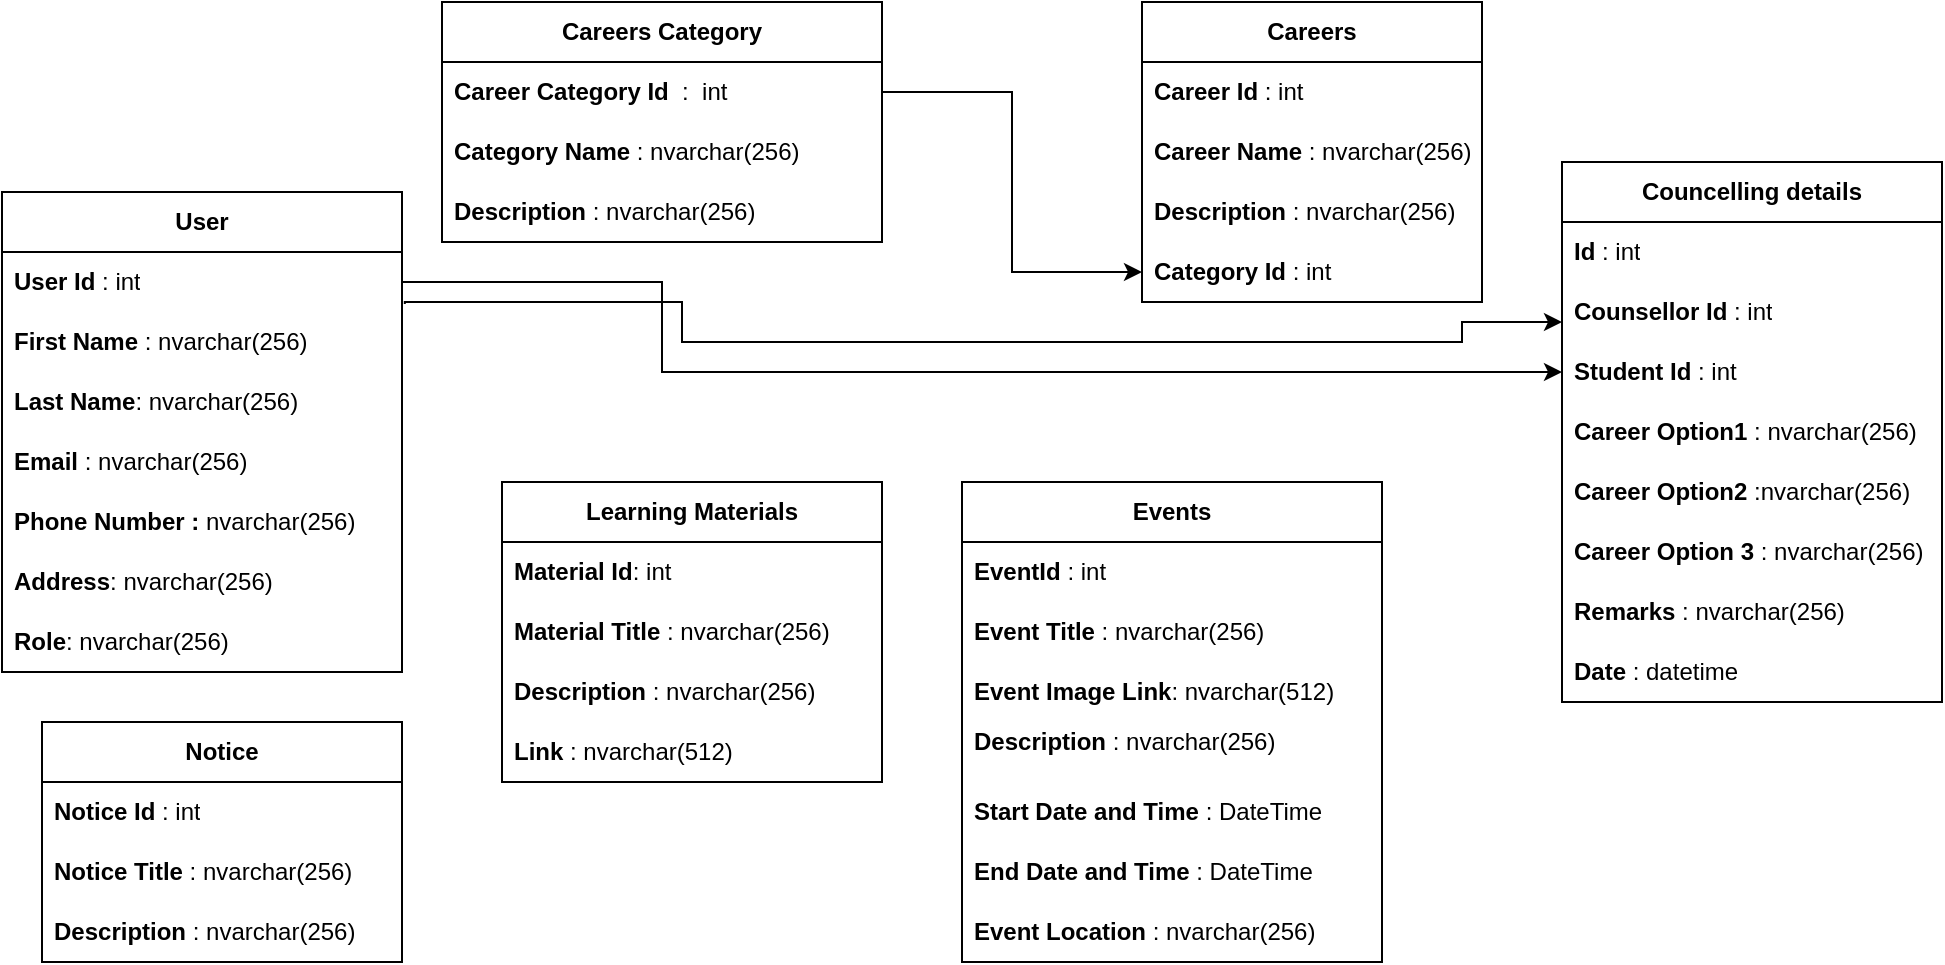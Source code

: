 <mxfile version="21.7.0" type="github">
  <diagram name="Page-1" id="fqf2jRWZV2c5N1RpfVEU">
    <mxGraphModel dx="1730" dy="1570" grid="1" gridSize="10" guides="1" tooltips="1" connect="1" arrows="1" fold="1" page="1" pageScale="1" pageWidth="850" pageHeight="1100" math="0" shadow="0">
      <root>
        <mxCell id="0" />
        <mxCell id="1" parent="0" />
        <mxCell id="t2b4eW3oHFgOlCP7-lKc-1" value="&lt;b&gt;User&lt;/b&gt;" style="swimlane;fontStyle=0;childLayout=stackLayout;horizontal=1;startSize=30;horizontalStack=0;resizeParent=1;resizeParentMax=0;resizeLast=0;collapsible=1;marginBottom=0;whiteSpace=wrap;html=1;" vertex="1" parent="1">
          <mxGeometry x="-110" y="-5" width="200" height="240" as="geometry" />
        </mxCell>
        <mxCell id="t2b4eW3oHFgOlCP7-lKc-2" value="&lt;b&gt;User Id&lt;/b&gt; : int" style="text;strokeColor=none;fillColor=none;align=left;verticalAlign=middle;spacingLeft=4;spacingRight=4;overflow=hidden;points=[[0,0.5],[1,0.5]];portConstraint=eastwest;rotatable=0;whiteSpace=wrap;html=1;" vertex="1" parent="t2b4eW3oHFgOlCP7-lKc-1">
          <mxGeometry y="30" width="200" height="30" as="geometry" />
        </mxCell>
        <mxCell id="t2b4eW3oHFgOlCP7-lKc-55" value="&lt;b&gt;First Name&lt;/b&gt; : nvarchar(256)" style="text;strokeColor=none;fillColor=none;align=left;verticalAlign=middle;spacingLeft=4;spacingRight=4;overflow=hidden;points=[[0,0.5],[1,0.5]];portConstraint=eastwest;rotatable=0;whiteSpace=wrap;html=1;" vertex="1" parent="t2b4eW3oHFgOlCP7-lKc-1">
          <mxGeometry y="60" width="200" height="30" as="geometry" />
        </mxCell>
        <mxCell id="t2b4eW3oHFgOlCP7-lKc-3" value="&lt;b&gt;Last Name&lt;/b&gt;: nvarchar(256)" style="text;strokeColor=none;fillColor=none;align=left;verticalAlign=middle;spacingLeft=4;spacingRight=4;overflow=hidden;points=[[0,0.5],[1,0.5]];portConstraint=eastwest;rotatable=0;whiteSpace=wrap;html=1;" vertex="1" parent="t2b4eW3oHFgOlCP7-lKc-1">
          <mxGeometry y="90" width="200" height="30" as="geometry" />
        </mxCell>
        <mxCell id="t2b4eW3oHFgOlCP7-lKc-7" value="&lt;b&gt;Email &lt;/b&gt;: nvarchar(256)" style="text;strokeColor=none;fillColor=none;align=left;verticalAlign=middle;spacingLeft=4;spacingRight=4;overflow=hidden;points=[[0,0.5],[1,0.5]];portConstraint=eastwest;rotatable=0;whiteSpace=wrap;html=1;" vertex="1" parent="t2b4eW3oHFgOlCP7-lKc-1">
          <mxGeometry y="120" width="200" height="30" as="geometry" />
        </mxCell>
        <mxCell id="t2b4eW3oHFgOlCP7-lKc-6" value="&lt;b&gt;Phone Number :&lt;/b&gt; nvarchar(256)" style="text;strokeColor=none;fillColor=none;align=left;verticalAlign=middle;spacingLeft=4;spacingRight=4;overflow=hidden;points=[[0,0.5],[1,0.5]];portConstraint=eastwest;rotatable=0;whiteSpace=wrap;html=1;" vertex="1" parent="t2b4eW3oHFgOlCP7-lKc-1">
          <mxGeometry y="150" width="200" height="30" as="geometry" />
        </mxCell>
        <mxCell id="t2b4eW3oHFgOlCP7-lKc-5" value="&lt;b&gt;Address&lt;/b&gt;: nvarchar(256)" style="text;strokeColor=none;fillColor=none;align=left;verticalAlign=middle;spacingLeft=4;spacingRight=4;overflow=hidden;points=[[0,0.5],[1,0.5]];portConstraint=eastwest;rotatable=0;whiteSpace=wrap;html=1;" vertex="1" parent="t2b4eW3oHFgOlCP7-lKc-1">
          <mxGeometry y="180" width="200" height="30" as="geometry" />
        </mxCell>
        <mxCell id="t2b4eW3oHFgOlCP7-lKc-4" value="&lt;b&gt;Role&lt;/b&gt;: nvarchar(256)" style="text;strokeColor=none;fillColor=none;align=left;verticalAlign=middle;spacingLeft=4;spacingRight=4;overflow=hidden;points=[[0,0.5],[1,0.5]];portConstraint=eastwest;rotatable=0;whiteSpace=wrap;html=1;" vertex="1" parent="t2b4eW3oHFgOlCP7-lKc-1">
          <mxGeometry y="210" width="200" height="30" as="geometry" />
        </mxCell>
        <mxCell id="t2b4eW3oHFgOlCP7-lKc-9" value="&lt;b&gt;Careers&lt;/b&gt;" style="swimlane;fontStyle=0;childLayout=stackLayout;horizontal=1;startSize=30;horizontalStack=0;resizeParent=1;resizeParentMax=0;resizeLast=0;collapsible=1;marginBottom=0;whiteSpace=wrap;html=1;" vertex="1" parent="1">
          <mxGeometry x="460" y="-100" width="170" height="150" as="geometry" />
        </mxCell>
        <mxCell id="t2b4eW3oHFgOlCP7-lKc-21" value="&lt;b&gt;Career Id &lt;/b&gt;: int" style="text;strokeColor=none;fillColor=none;align=left;verticalAlign=middle;spacingLeft=4;spacingRight=4;overflow=hidden;points=[[0,0.5],[1,0.5]];portConstraint=eastwest;rotatable=0;whiteSpace=wrap;html=1;" vertex="1" parent="t2b4eW3oHFgOlCP7-lKc-9">
          <mxGeometry y="30" width="170" height="30" as="geometry" />
        </mxCell>
        <mxCell id="t2b4eW3oHFgOlCP7-lKc-10" value="&lt;b&gt;Career Name &lt;/b&gt;: nvarchar(256)" style="text;strokeColor=none;fillColor=none;align=left;verticalAlign=middle;spacingLeft=4;spacingRight=4;overflow=hidden;points=[[0,0.5],[1,0.5]];portConstraint=eastwest;rotatable=0;whiteSpace=wrap;html=1;" vertex="1" parent="t2b4eW3oHFgOlCP7-lKc-9">
          <mxGeometry y="60" width="170" height="30" as="geometry" />
        </mxCell>
        <mxCell id="t2b4eW3oHFgOlCP7-lKc-11" value="&lt;b&gt;Description &lt;/b&gt;: nvarchar(256)" style="text;strokeColor=none;fillColor=none;align=left;verticalAlign=middle;spacingLeft=4;spacingRight=4;overflow=hidden;points=[[0,0.5],[1,0.5]];portConstraint=eastwest;rotatable=0;whiteSpace=wrap;html=1;" vertex="1" parent="t2b4eW3oHFgOlCP7-lKc-9">
          <mxGeometry y="90" width="170" height="30" as="geometry" />
        </mxCell>
        <mxCell id="t2b4eW3oHFgOlCP7-lKc-12" value="&lt;b&gt;Category Id&lt;/b&gt; : int" style="text;strokeColor=none;fillColor=none;align=left;verticalAlign=middle;spacingLeft=4;spacingRight=4;overflow=hidden;points=[[0,0.5],[1,0.5]];portConstraint=eastwest;rotatable=0;whiteSpace=wrap;html=1;" vertex="1" parent="t2b4eW3oHFgOlCP7-lKc-9">
          <mxGeometry y="120" width="170" height="30" as="geometry" />
        </mxCell>
        <mxCell id="t2b4eW3oHFgOlCP7-lKc-17" value="&lt;b&gt;Careers Category&lt;/b&gt;" style="swimlane;fontStyle=0;childLayout=stackLayout;horizontal=1;startSize=30;horizontalStack=0;resizeParent=1;resizeParentMax=0;resizeLast=0;collapsible=1;marginBottom=0;whiteSpace=wrap;html=1;" vertex="1" parent="1">
          <mxGeometry x="110" y="-100" width="220" height="120" as="geometry" />
        </mxCell>
        <mxCell id="t2b4eW3oHFgOlCP7-lKc-22" value="&lt;b&gt;Career Category Id&amp;nbsp; &lt;/b&gt;:&amp;nbsp; int" style="text;strokeColor=none;fillColor=none;align=left;verticalAlign=middle;spacingLeft=4;spacingRight=4;overflow=hidden;points=[[0,0.5],[1,0.5]];portConstraint=eastwest;rotatable=0;whiteSpace=wrap;html=1;" vertex="1" parent="t2b4eW3oHFgOlCP7-lKc-17">
          <mxGeometry y="30" width="220" height="30" as="geometry" />
        </mxCell>
        <mxCell id="t2b4eW3oHFgOlCP7-lKc-18" value="&lt;b&gt;Category Name &lt;/b&gt;: nvarchar(256)" style="text;strokeColor=none;fillColor=none;align=left;verticalAlign=middle;spacingLeft=4;spacingRight=4;overflow=hidden;points=[[0,0.5],[1,0.5]];portConstraint=eastwest;rotatable=0;whiteSpace=wrap;html=1;" vertex="1" parent="t2b4eW3oHFgOlCP7-lKc-17">
          <mxGeometry y="60" width="220" height="30" as="geometry" />
        </mxCell>
        <mxCell id="t2b4eW3oHFgOlCP7-lKc-19" value="&lt;b&gt;Description &lt;/b&gt;: nvarchar(256)" style="text;strokeColor=none;fillColor=none;align=left;verticalAlign=middle;spacingLeft=4;spacingRight=4;overflow=hidden;points=[[0,0.5],[1,0.5]];portConstraint=eastwest;rotatable=0;whiteSpace=wrap;html=1;" vertex="1" parent="t2b4eW3oHFgOlCP7-lKc-17">
          <mxGeometry y="90" width="220" height="30" as="geometry" />
        </mxCell>
        <mxCell id="t2b4eW3oHFgOlCP7-lKc-24" value="&lt;b&gt;Learning Materials&lt;/b&gt;" style="swimlane;fontStyle=0;childLayout=stackLayout;horizontal=1;startSize=30;horizontalStack=0;resizeParent=1;resizeParentMax=0;resizeLast=0;collapsible=1;marginBottom=0;whiteSpace=wrap;html=1;" vertex="1" parent="1">
          <mxGeometry x="140" y="140" width="190" height="150" as="geometry" />
        </mxCell>
        <mxCell id="t2b4eW3oHFgOlCP7-lKc-25" value="&lt;b&gt;Material Id&lt;/b&gt;: int" style="text;strokeColor=none;fillColor=none;align=left;verticalAlign=middle;spacingLeft=4;spacingRight=4;overflow=hidden;points=[[0,0.5],[1,0.5]];portConstraint=eastwest;rotatable=0;whiteSpace=wrap;html=1;" vertex="1" parent="t2b4eW3oHFgOlCP7-lKc-24">
          <mxGeometry y="30" width="190" height="30" as="geometry" />
        </mxCell>
        <mxCell id="t2b4eW3oHFgOlCP7-lKc-26" value="&lt;b&gt;Material Title&lt;/b&gt; : nvarchar(256)" style="text;strokeColor=none;fillColor=none;align=left;verticalAlign=middle;spacingLeft=4;spacingRight=4;overflow=hidden;points=[[0,0.5],[1,0.5]];portConstraint=eastwest;rotatable=0;whiteSpace=wrap;html=1;" vertex="1" parent="t2b4eW3oHFgOlCP7-lKc-24">
          <mxGeometry y="60" width="190" height="30" as="geometry" />
        </mxCell>
        <mxCell id="t2b4eW3oHFgOlCP7-lKc-27" value="&lt;b&gt;Description &lt;/b&gt;: nvarchar(256)" style="text;strokeColor=none;fillColor=none;align=left;verticalAlign=middle;spacingLeft=4;spacingRight=4;overflow=hidden;points=[[0,0.5],[1,0.5]];portConstraint=eastwest;rotatable=0;whiteSpace=wrap;html=1;" vertex="1" parent="t2b4eW3oHFgOlCP7-lKc-24">
          <mxGeometry y="90" width="190" height="30" as="geometry" />
        </mxCell>
        <mxCell id="t2b4eW3oHFgOlCP7-lKc-28" value="&lt;b&gt;Link &lt;/b&gt;: nvarchar(512)" style="text;strokeColor=none;fillColor=none;align=left;verticalAlign=middle;spacingLeft=4;spacingRight=4;overflow=hidden;points=[[0,0.5],[1,0.5]];portConstraint=eastwest;rotatable=0;whiteSpace=wrap;html=1;" vertex="1" parent="t2b4eW3oHFgOlCP7-lKc-24">
          <mxGeometry y="120" width="190" height="30" as="geometry" />
        </mxCell>
        <mxCell id="t2b4eW3oHFgOlCP7-lKc-29" style="edgeStyle=orthogonalEdgeStyle;rounded=0;orthogonalLoop=1;jettySize=auto;html=1;entryX=0;entryY=0.5;entryDx=0;entryDy=0;" edge="1" parent="1" source="t2b4eW3oHFgOlCP7-lKc-22" target="t2b4eW3oHFgOlCP7-lKc-12">
          <mxGeometry relative="1" as="geometry" />
        </mxCell>
        <mxCell id="t2b4eW3oHFgOlCP7-lKc-30" value="&lt;b&gt;Events&lt;/b&gt;" style="swimlane;fontStyle=0;childLayout=stackLayout;horizontal=1;startSize=30;horizontalStack=0;resizeParent=1;resizeParentMax=0;resizeLast=0;collapsible=1;marginBottom=0;whiteSpace=wrap;html=1;" vertex="1" parent="1">
          <mxGeometry x="370" y="140" width="210" height="240" as="geometry" />
        </mxCell>
        <mxCell id="t2b4eW3oHFgOlCP7-lKc-31" value="&lt;b&gt;EventId &lt;/b&gt;: int" style="text;strokeColor=none;fillColor=none;align=left;verticalAlign=middle;spacingLeft=4;spacingRight=4;overflow=hidden;points=[[0,0.5],[1,0.5]];portConstraint=eastwest;rotatable=0;whiteSpace=wrap;html=1;" vertex="1" parent="t2b4eW3oHFgOlCP7-lKc-30">
          <mxGeometry y="30" width="210" height="30" as="geometry" />
        </mxCell>
        <mxCell id="t2b4eW3oHFgOlCP7-lKc-57" value="&lt;b&gt;Event Title&lt;/b&gt; : nvarchar(256)" style="text;strokeColor=none;fillColor=none;align=left;verticalAlign=middle;spacingLeft=4;spacingRight=4;overflow=hidden;points=[[0,0.5],[1,0.5]];portConstraint=eastwest;rotatable=0;whiteSpace=wrap;html=1;" vertex="1" parent="t2b4eW3oHFgOlCP7-lKc-30">
          <mxGeometry y="60" width="210" height="30" as="geometry" />
        </mxCell>
        <mxCell id="t2b4eW3oHFgOlCP7-lKc-32" value="&lt;b&gt;Event Image Link&lt;/b&gt;: nvarchar(512)" style="text;strokeColor=none;fillColor=none;align=left;verticalAlign=middle;spacingLeft=4;spacingRight=4;overflow=hidden;points=[[0,0.5],[1,0.5]];portConstraint=eastwest;rotatable=0;whiteSpace=wrap;html=1;" vertex="1" parent="t2b4eW3oHFgOlCP7-lKc-30">
          <mxGeometry y="90" width="210" height="30" as="geometry" />
        </mxCell>
        <mxCell id="t2b4eW3oHFgOlCP7-lKc-33" value="&lt;b&gt;Description &lt;/b&gt;: nvarchar(256)&lt;br&gt;&amp;nbsp;" style="text;strokeColor=none;fillColor=none;align=left;verticalAlign=middle;spacingLeft=4;spacingRight=4;overflow=hidden;points=[[0,0.5],[1,0.5]];portConstraint=eastwest;rotatable=0;whiteSpace=wrap;html=1;" vertex="1" parent="t2b4eW3oHFgOlCP7-lKc-30">
          <mxGeometry y="120" width="210" height="30" as="geometry" />
        </mxCell>
        <mxCell id="t2b4eW3oHFgOlCP7-lKc-35" value="&lt;b&gt;Start Date and Time&lt;/b&gt; : DateTime" style="text;strokeColor=none;fillColor=none;align=left;verticalAlign=middle;spacingLeft=4;spacingRight=4;overflow=hidden;points=[[0,0.5],[1,0.5]];portConstraint=eastwest;rotatable=0;whiteSpace=wrap;html=1;" vertex="1" parent="t2b4eW3oHFgOlCP7-lKc-30">
          <mxGeometry y="150" width="210" height="30" as="geometry" />
        </mxCell>
        <mxCell id="t2b4eW3oHFgOlCP7-lKc-36" value="&lt;b&gt;End Date and Time &lt;/b&gt;: DateTime" style="text;strokeColor=none;fillColor=none;align=left;verticalAlign=middle;spacingLeft=4;spacingRight=4;overflow=hidden;points=[[0,0.5],[1,0.5]];portConstraint=eastwest;rotatable=0;whiteSpace=wrap;html=1;" vertex="1" parent="t2b4eW3oHFgOlCP7-lKc-30">
          <mxGeometry y="180" width="210" height="30" as="geometry" />
        </mxCell>
        <mxCell id="t2b4eW3oHFgOlCP7-lKc-34" value="&lt;b&gt;Event Location &lt;/b&gt;: nvarchar(256)" style="text;strokeColor=none;fillColor=none;align=left;verticalAlign=middle;spacingLeft=4;spacingRight=4;overflow=hidden;points=[[0,0.5],[1,0.5]];portConstraint=eastwest;rotatable=0;whiteSpace=wrap;html=1;" vertex="1" parent="t2b4eW3oHFgOlCP7-lKc-30">
          <mxGeometry y="210" width="210" height="30" as="geometry" />
        </mxCell>
        <mxCell id="t2b4eW3oHFgOlCP7-lKc-37" value="&lt;b&gt;Notice&lt;/b&gt;" style="swimlane;fontStyle=0;childLayout=stackLayout;horizontal=1;startSize=30;horizontalStack=0;resizeParent=1;resizeParentMax=0;resizeLast=0;collapsible=1;marginBottom=0;whiteSpace=wrap;html=1;" vertex="1" parent="1">
          <mxGeometry x="-90" y="260" width="180" height="120" as="geometry" />
        </mxCell>
        <mxCell id="t2b4eW3oHFgOlCP7-lKc-38" value="&lt;b&gt;Notice Id&lt;/b&gt; : int" style="text;strokeColor=none;fillColor=none;align=left;verticalAlign=middle;spacingLeft=4;spacingRight=4;overflow=hidden;points=[[0,0.5],[1,0.5]];portConstraint=eastwest;rotatable=0;whiteSpace=wrap;html=1;" vertex="1" parent="t2b4eW3oHFgOlCP7-lKc-37">
          <mxGeometry y="30" width="180" height="30" as="geometry" />
        </mxCell>
        <mxCell id="t2b4eW3oHFgOlCP7-lKc-39" value="&lt;b&gt;Notice Title&lt;/b&gt; : nvarchar(256)" style="text;strokeColor=none;fillColor=none;align=left;verticalAlign=middle;spacingLeft=4;spacingRight=4;overflow=hidden;points=[[0,0.5],[1,0.5]];portConstraint=eastwest;rotatable=0;whiteSpace=wrap;html=1;" vertex="1" parent="t2b4eW3oHFgOlCP7-lKc-37">
          <mxGeometry y="60" width="180" height="30" as="geometry" />
        </mxCell>
        <mxCell id="t2b4eW3oHFgOlCP7-lKc-40" value="&lt;b&gt;Description &lt;/b&gt;: nvarchar(256)" style="text;strokeColor=none;fillColor=none;align=left;verticalAlign=middle;spacingLeft=4;spacingRight=4;overflow=hidden;points=[[0,0.5],[1,0.5]];portConstraint=eastwest;rotatable=0;whiteSpace=wrap;html=1;" vertex="1" parent="t2b4eW3oHFgOlCP7-lKc-37">
          <mxGeometry y="90" width="180" height="30" as="geometry" />
        </mxCell>
        <mxCell id="t2b4eW3oHFgOlCP7-lKc-44" value="&lt;b&gt;Councelling details&lt;/b&gt;" style="swimlane;fontStyle=0;childLayout=stackLayout;horizontal=1;startSize=30;horizontalStack=0;resizeParent=1;resizeParentMax=0;resizeLast=0;collapsible=1;marginBottom=0;whiteSpace=wrap;html=1;" vertex="1" parent="1">
          <mxGeometry x="670" y="-20" width="190" height="270" as="geometry" />
        </mxCell>
        <mxCell id="t2b4eW3oHFgOlCP7-lKc-45" value="&lt;b&gt;Id &lt;/b&gt;: int" style="text;strokeColor=none;fillColor=none;align=left;verticalAlign=middle;spacingLeft=4;spacingRight=4;overflow=hidden;points=[[0,0.5],[1,0.5]];portConstraint=eastwest;rotatable=0;whiteSpace=wrap;html=1;" vertex="1" parent="t2b4eW3oHFgOlCP7-lKc-44">
          <mxGeometry y="30" width="190" height="30" as="geometry" />
        </mxCell>
        <mxCell id="t2b4eW3oHFgOlCP7-lKc-46" value="&lt;b&gt;Counsellor Id &lt;/b&gt;: int" style="text;strokeColor=none;fillColor=none;align=left;verticalAlign=middle;spacingLeft=4;spacingRight=4;overflow=hidden;points=[[0,0.5],[1,0.5]];portConstraint=eastwest;rotatable=0;whiteSpace=wrap;html=1;" vertex="1" parent="t2b4eW3oHFgOlCP7-lKc-44">
          <mxGeometry y="60" width="190" height="30" as="geometry" />
        </mxCell>
        <mxCell id="t2b4eW3oHFgOlCP7-lKc-47" value="&lt;b&gt;Student Id &lt;/b&gt;: int&amp;nbsp;" style="text;strokeColor=none;fillColor=none;align=left;verticalAlign=middle;spacingLeft=4;spacingRight=4;overflow=hidden;points=[[0,0.5],[1,0.5]];portConstraint=eastwest;rotatable=0;whiteSpace=wrap;html=1;" vertex="1" parent="t2b4eW3oHFgOlCP7-lKc-44">
          <mxGeometry y="90" width="190" height="30" as="geometry" />
        </mxCell>
        <mxCell id="t2b4eW3oHFgOlCP7-lKc-51" value="&lt;b&gt;Career Option1 &lt;/b&gt;: nvarchar(256)" style="text;strokeColor=none;fillColor=none;align=left;verticalAlign=middle;spacingLeft=4;spacingRight=4;overflow=hidden;points=[[0,0.5],[1,0.5]];portConstraint=eastwest;rotatable=0;whiteSpace=wrap;html=1;" vertex="1" parent="t2b4eW3oHFgOlCP7-lKc-44">
          <mxGeometry y="120" width="190" height="30" as="geometry" />
        </mxCell>
        <mxCell id="t2b4eW3oHFgOlCP7-lKc-52" value="&lt;b&gt;Career Option2 &lt;/b&gt;:nvarchar(256)" style="text;strokeColor=none;fillColor=none;align=left;verticalAlign=middle;spacingLeft=4;spacingRight=4;overflow=hidden;points=[[0,0.5],[1,0.5]];portConstraint=eastwest;rotatable=0;whiteSpace=wrap;html=1;" vertex="1" parent="t2b4eW3oHFgOlCP7-lKc-44">
          <mxGeometry y="150" width="190" height="30" as="geometry" />
        </mxCell>
        <mxCell id="t2b4eW3oHFgOlCP7-lKc-53" value="&lt;b&gt;Career Option 3&lt;/b&gt; : nvarchar(256)" style="text;strokeColor=none;fillColor=none;align=left;verticalAlign=middle;spacingLeft=4;spacingRight=4;overflow=hidden;points=[[0,0.5],[1,0.5]];portConstraint=eastwest;rotatable=0;whiteSpace=wrap;html=1;" vertex="1" parent="t2b4eW3oHFgOlCP7-lKc-44">
          <mxGeometry y="180" width="190" height="30" as="geometry" />
        </mxCell>
        <mxCell id="t2b4eW3oHFgOlCP7-lKc-54" value="&lt;b&gt;Remarks &lt;/b&gt;: nvarchar(256)" style="text;strokeColor=none;fillColor=none;align=left;verticalAlign=middle;spacingLeft=4;spacingRight=4;overflow=hidden;points=[[0,0.5],[1,0.5]];portConstraint=eastwest;rotatable=0;whiteSpace=wrap;html=1;" vertex="1" parent="t2b4eW3oHFgOlCP7-lKc-44">
          <mxGeometry y="210" width="190" height="30" as="geometry" />
        </mxCell>
        <mxCell id="t2b4eW3oHFgOlCP7-lKc-48" value="&lt;b&gt;Date &lt;/b&gt;: datetime" style="text;strokeColor=none;fillColor=none;align=left;verticalAlign=middle;spacingLeft=4;spacingRight=4;overflow=hidden;points=[[0,0.5],[1,0.5]];portConstraint=eastwest;rotatable=0;whiteSpace=wrap;html=1;" vertex="1" parent="t2b4eW3oHFgOlCP7-lKc-44">
          <mxGeometry y="240" width="190" height="30" as="geometry" />
        </mxCell>
        <mxCell id="t2b4eW3oHFgOlCP7-lKc-49" style="edgeStyle=orthogonalEdgeStyle;rounded=0;orthogonalLoop=1;jettySize=auto;html=1;entryX=0;entryY=0.5;entryDx=0;entryDy=0;" edge="1" parent="1" source="t2b4eW3oHFgOlCP7-lKc-2" target="t2b4eW3oHFgOlCP7-lKc-47">
          <mxGeometry relative="1" as="geometry">
            <Array as="points">
              <mxPoint x="220" y="40" />
              <mxPoint x="220" y="85" />
            </Array>
          </mxGeometry>
        </mxCell>
        <mxCell id="t2b4eW3oHFgOlCP7-lKc-56" style="edgeStyle=orthogonalEdgeStyle;rounded=0;orthogonalLoop=1;jettySize=auto;html=1;exitX=1.007;exitY=0.867;exitDx=0;exitDy=0;exitPerimeter=0;" edge="1" parent="1" source="t2b4eW3oHFgOlCP7-lKc-2">
          <mxGeometry relative="1" as="geometry">
            <mxPoint x="160" y="50" as="sourcePoint" />
            <mxPoint x="670" y="60" as="targetPoint" />
            <Array as="points">
              <mxPoint x="151" y="50" />
              <mxPoint x="230" y="50" />
              <mxPoint x="230" y="70" />
              <mxPoint x="620" y="70" />
              <mxPoint x="620" y="60" />
              <mxPoint x="670" y="60" />
            </Array>
          </mxGeometry>
        </mxCell>
      </root>
    </mxGraphModel>
  </diagram>
</mxfile>
